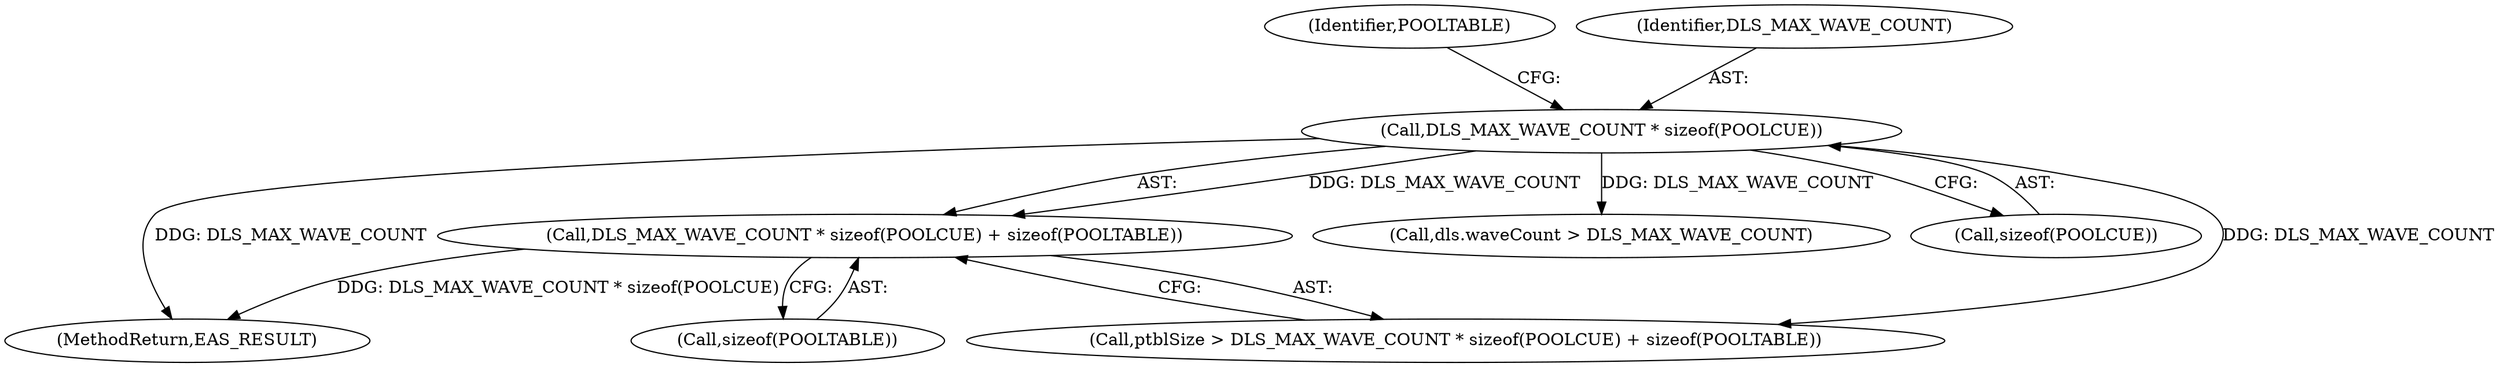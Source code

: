 digraph "0_Android_cadfb7a3c96d4fef06656cf37143e1b3e62cae86@API" {
"1000394" [label="(Call,DLS_MAX_WAVE_COUNT * sizeof(POOLCUE) + sizeof(POOLTABLE))"];
"1000395" [label="(Call,DLS_MAX_WAVE_COUNT * sizeof(POOLCUE))"];
"1000425" [label="(Call,dls.waveCount > DLS_MAX_WAVE_COUNT)"];
"1000842" [label="(MethodReturn,EAS_RESULT)"];
"1000400" [label="(Identifier,POOLTABLE)"];
"1000397" [label="(Call,sizeof(POOLCUE))"];
"1000392" [label="(Call,ptblSize > DLS_MAX_WAVE_COUNT * sizeof(POOLCUE) + sizeof(POOLTABLE))"];
"1000396" [label="(Identifier,DLS_MAX_WAVE_COUNT)"];
"1000394" [label="(Call,DLS_MAX_WAVE_COUNT * sizeof(POOLCUE) + sizeof(POOLTABLE))"];
"1000395" [label="(Call,DLS_MAX_WAVE_COUNT * sizeof(POOLCUE))"];
"1000399" [label="(Call,sizeof(POOLTABLE))"];
"1000394" -> "1000392"  [label="AST: "];
"1000394" -> "1000399"  [label="CFG: "];
"1000395" -> "1000394"  [label="AST: "];
"1000399" -> "1000394"  [label="AST: "];
"1000392" -> "1000394"  [label="CFG: "];
"1000394" -> "1000842"  [label="DDG: DLS_MAX_WAVE_COUNT * sizeof(POOLCUE)"];
"1000395" -> "1000394"  [label="DDG: DLS_MAX_WAVE_COUNT"];
"1000395" -> "1000397"  [label="CFG: "];
"1000396" -> "1000395"  [label="AST: "];
"1000397" -> "1000395"  [label="AST: "];
"1000400" -> "1000395"  [label="CFG: "];
"1000395" -> "1000842"  [label="DDG: DLS_MAX_WAVE_COUNT"];
"1000395" -> "1000392"  [label="DDG: DLS_MAX_WAVE_COUNT"];
"1000395" -> "1000425"  [label="DDG: DLS_MAX_WAVE_COUNT"];
}
